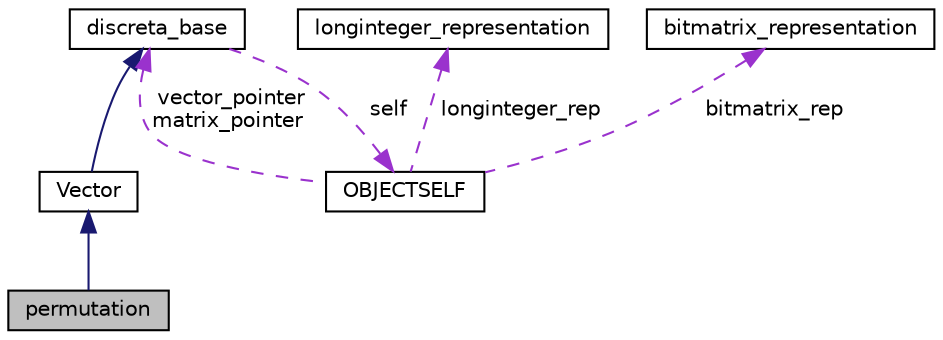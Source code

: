 digraph "permutation"
{
  edge [fontname="Helvetica",fontsize="10",labelfontname="Helvetica",labelfontsize="10"];
  node [fontname="Helvetica",fontsize="10",shape=record];
  Node3 [label="permutation",height=0.2,width=0.4,color="black", fillcolor="grey75", style="filled", fontcolor="black"];
  Node4 -> Node3 [dir="back",color="midnightblue",fontsize="10",style="solid",fontname="Helvetica"];
  Node4 [label="Vector",height=0.2,width=0.4,color="black", fillcolor="white", style="filled",URL="$d5/db2/class_vector.html"];
  Node5 -> Node4 [dir="back",color="midnightblue",fontsize="10",style="solid",fontname="Helvetica"];
  Node5 [label="discreta_base",height=0.2,width=0.4,color="black", fillcolor="white", style="filled",URL="$d7/d71/classdiscreta__base.html"];
  Node6 -> Node5 [dir="back",color="darkorchid3",fontsize="10",style="dashed",label=" self" ,fontname="Helvetica"];
  Node6 [label="OBJECTSELF",height=0.2,width=0.4,color="black", fillcolor="white", style="filled",URL="$d0/dd9/union_o_b_j_e_c_t_s_e_l_f.html"];
  Node5 -> Node6 [dir="back",color="darkorchid3",fontsize="10",style="dashed",label=" vector_pointer\nmatrix_pointer" ,fontname="Helvetica"];
  Node7 -> Node6 [dir="back",color="darkorchid3",fontsize="10",style="dashed",label=" longinteger_rep" ,fontname="Helvetica"];
  Node7 [label="longinteger_representation",height=0.2,width=0.4,color="black", fillcolor="white", style="filled",URL="$dd/d35/structlonginteger__representation.html"];
  Node8 -> Node6 [dir="back",color="darkorchid3",fontsize="10",style="dashed",label=" bitmatrix_rep" ,fontname="Helvetica"];
  Node8 [label="bitmatrix_representation",height=0.2,width=0.4,color="black", fillcolor="white", style="filled",URL="$de/da0/structbitmatrix__representation.html"];
}
